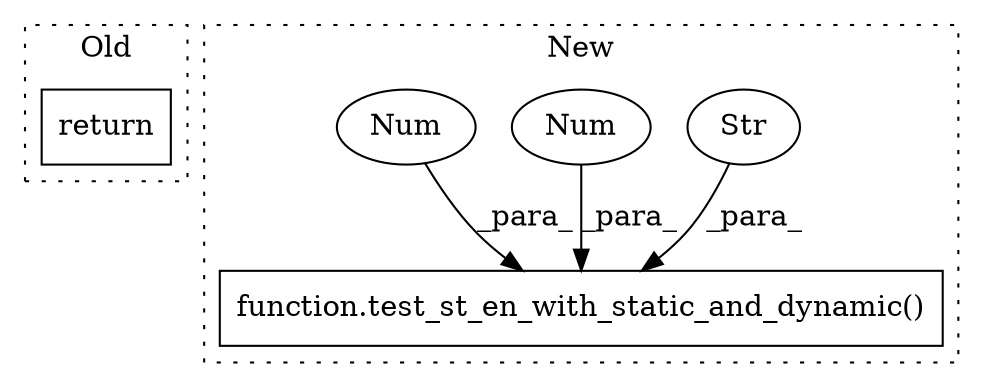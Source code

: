 digraph G {
subgraph cluster0 {
1 [label="return" a="93" s="10899" l="6" shape="box"];
label = "Old";
style="dotted";
}
subgraph cluster1 {
2 [label="function.test_st_en_with_static_and_dynamic()" a="75" s="11444,11504" l="35,1" shape="box"];
3 [label="Str" a="66" s="11486" l="10" shape="ellipse"];
4 [label="Num" a="76" s="11498" l="2" shape="ellipse"];
5 [label="Num" a="76" s="11502" l="2" shape="ellipse"];
label = "New";
style="dotted";
}
3 -> 2 [label="_para_"];
4 -> 2 [label="_para_"];
5 -> 2 [label="_para_"];
}